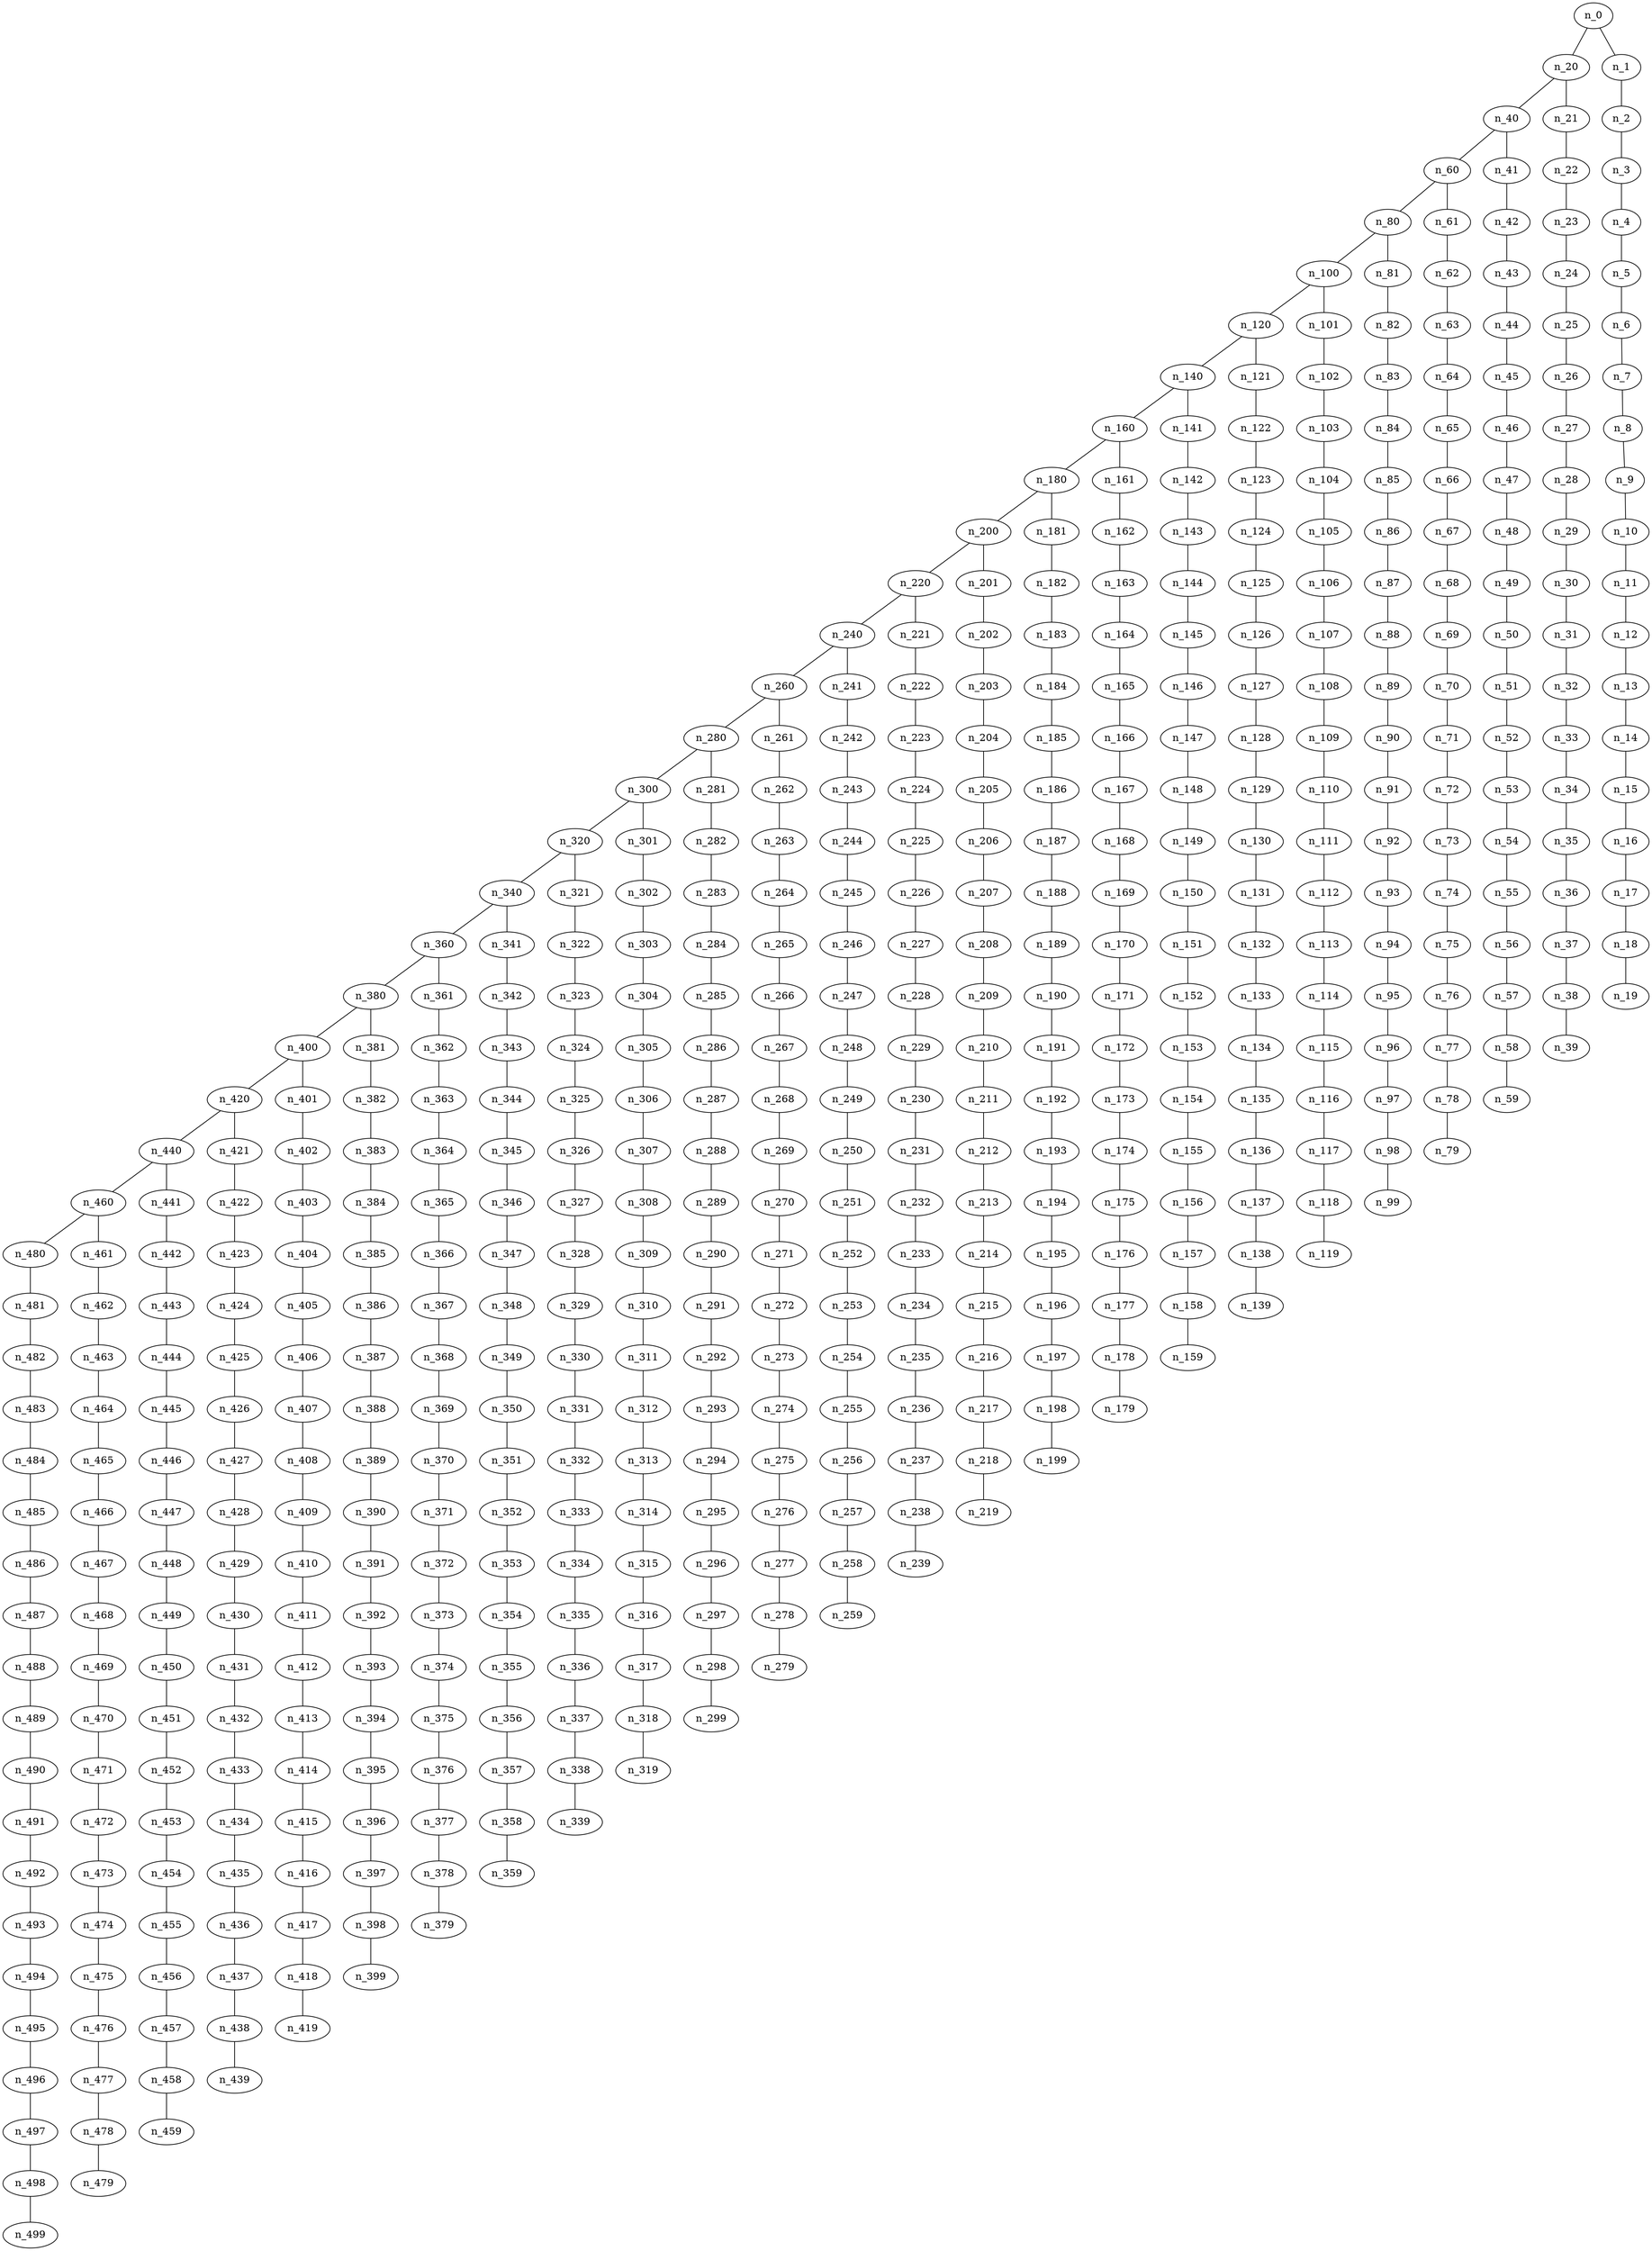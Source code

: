 graph grafoMalla_25_20_BFS  {
n_0;
n_20;
n_1;
n_40;
n_21;
n_2;
n_60;
n_41;
n_22;
n_3;
n_80;
n_61;
n_42;
n_23;
n_4;
n_100;
n_81;
n_62;
n_43;
n_24;
n_5;
n_120;
n_101;
n_82;
n_63;
n_44;
n_25;
n_6;
n_140;
n_121;
n_102;
n_83;
n_64;
n_45;
n_26;
n_7;
n_160;
n_141;
n_122;
n_103;
n_84;
n_65;
n_46;
n_27;
n_8;
n_180;
n_161;
n_142;
n_123;
n_104;
n_85;
n_66;
n_47;
n_28;
n_9;
n_200;
n_181;
n_162;
n_143;
n_124;
n_105;
n_86;
n_67;
n_48;
n_29;
n_10;
n_220;
n_201;
n_182;
n_163;
n_144;
n_125;
n_106;
n_87;
n_68;
n_49;
n_30;
n_11;
n_240;
n_221;
n_202;
n_183;
n_164;
n_145;
n_126;
n_107;
n_88;
n_69;
n_50;
n_31;
n_12;
n_260;
n_241;
n_222;
n_203;
n_184;
n_165;
n_146;
n_127;
n_108;
n_89;
n_70;
n_51;
n_32;
n_13;
n_280;
n_261;
n_242;
n_223;
n_204;
n_185;
n_166;
n_147;
n_128;
n_109;
n_90;
n_71;
n_52;
n_33;
n_14;
n_300;
n_281;
n_262;
n_243;
n_224;
n_205;
n_186;
n_167;
n_148;
n_129;
n_110;
n_91;
n_72;
n_53;
n_34;
n_15;
n_320;
n_301;
n_282;
n_263;
n_244;
n_225;
n_206;
n_187;
n_168;
n_149;
n_130;
n_111;
n_92;
n_73;
n_54;
n_35;
n_16;
n_340;
n_321;
n_302;
n_283;
n_264;
n_245;
n_226;
n_207;
n_188;
n_169;
n_150;
n_131;
n_112;
n_93;
n_74;
n_55;
n_36;
n_17;
n_360;
n_341;
n_322;
n_303;
n_284;
n_265;
n_246;
n_227;
n_208;
n_189;
n_170;
n_151;
n_132;
n_113;
n_94;
n_75;
n_56;
n_37;
n_18;
n_380;
n_361;
n_342;
n_323;
n_304;
n_285;
n_266;
n_247;
n_228;
n_209;
n_190;
n_171;
n_152;
n_133;
n_114;
n_95;
n_76;
n_57;
n_38;
n_19;
n_400;
n_381;
n_362;
n_343;
n_324;
n_305;
n_286;
n_267;
n_248;
n_229;
n_210;
n_191;
n_172;
n_153;
n_134;
n_115;
n_96;
n_77;
n_58;
n_39;
n_420;
n_401;
n_382;
n_363;
n_344;
n_325;
n_306;
n_287;
n_268;
n_249;
n_230;
n_211;
n_192;
n_173;
n_154;
n_135;
n_116;
n_97;
n_78;
n_59;
n_440;
n_421;
n_402;
n_383;
n_364;
n_345;
n_326;
n_307;
n_288;
n_269;
n_250;
n_231;
n_212;
n_193;
n_174;
n_155;
n_136;
n_117;
n_98;
n_79;
n_460;
n_441;
n_422;
n_403;
n_384;
n_365;
n_346;
n_327;
n_308;
n_289;
n_270;
n_251;
n_232;
n_213;
n_194;
n_175;
n_156;
n_137;
n_118;
n_99;
n_480;
n_461;
n_442;
n_423;
n_404;
n_385;
n_366;
n_347;
n_328;
n_309;
n_290;
n_271;
n_252;
n_233;
n_214;
n_195;
n_176;
n_157;
n_138;
n_119;
n_481;
n_462;
n_443;
n_424;
n_405;
n_386;
n_367;
n_348;
n_329;
n_310;
n_291;
n_272;
n_253;
n_234;
n_215;
n_196;
n_177;
n_158;
n_139;
n_482;
n_463;
n_444;
n_425;
n_406;
n_387;
n_368;
n_349;
n_330;
n_311;
n_292;
n_273;
n_254;
n_235;
n_216;
n_197;
n_178;
n_159;
n_483;
n_464;
n_445;
n_426;
n_407;
n_388;
n_369;
n_350;
n_331;
n_312;
n_293;
n_274;
n_255;
n_236;
n_217;
n_198;
n_179;
n_484;
n_465;
n_446;
n_427;
n_408;
n_389;
n_370;
n_351;
n_332;
n_313;
n_294;
n_275;
n_256;
n_237;
n_218;
n_199;
n_485;
n_466;
n_447;
n_428;
n_409;
n_390;
n_371;
n_352;
n_333;
n_314;
n_295;
n_276;
n_257;
n_238;
n_219;
n_486;
n_467;
n_448;
n_429;
n_410;
n_391;
n_372;
n_353;
n_334;
n_315;
n_296;
n_277;
n_258;
n_239;
n_487;
n_468;
n_449;
n_430;
n_411;
n_392;
n_373;
n_354;
n_335;
n_316;
n_297;
n_278;
n_259;
n_488;
n_469;
n_450;
n_431;
n_412;
n_393;
n_374;
n_355;
n_336;
n_317;
n_298;
n_279;
n_489;
n_470;
n_451;
n_432;
n_413;
n_394;
n_375;
n_356;
n_337;
n_318;
n_299;
n_490;
n_471;
n_452;
n_433;
n_414;
n_395;
n_376;
n_357;
n_338;
n_319;
n_491;
n_472;
n_453;
n_434;
n_415;
n_396;
n_377;
n_358;
n_339;
n_492;
n_473;
n_454;
n_435;
n_416;
n_397;
n_378;
n_359;
n_493;
n_474;
n_455;
n_436;
n_417;
n_398;
n_379;
n_494;
n_475;
n_456;
n_437;
n_418;
n_399;
n_495;
n_476;
n_457;
n_438;
n_419;
n_496;
n_477;
n_458;
n_439;
n_497;
n_478;
n_459;
n_498;
n_479;
n_499;
n_0 -- n_20;
n_0 -- n_1;
n_20 -- n_40;
n_20 -- n_21;
n_1 -- n_2;
n_40 -- n_60;
n_40 -- n_41;
n_21 -- n_22;
n_2 -- n_3;
n_60 -- n_80;
n_60 -- n_61;
n_41 -- n_42;
n_22 -- n_23;
n_3 -- n_4;
n_80 -- n_100;
n_80 -- n_81;
n_61 -- n_62;
n_42 -- n_43;
n_23 -- n_24;
n_4 -- n_5;
n_100 -- n_120;
n_100 -- n_101;
n_81 -- n_82;
n_62 -- n_63;
n_43 -- n_44;
n_24 -- n_25;
n_5 -- n_6;
n_120 -- n_140;
n_120 -- n_121;
n_101 -- n_102;
n_82 -- n_83;
n_63 -- n_64;
n_44 -- n_45;
n_25 -- n_26;
n_6 -- n_7;
n_140 -- n_160;
n_140 -- n_141;
n_121 -- n_122;
n_102 -- n_103;
n_83 -- n_84;
n_64 -- n_65;
n_45 -- n_46;
n_26 -- n_27;
n_7 -- n_8;
n_160 -- n_180;
n_160 -- n_161;
n_141 -- n_142;
n_122 -- n_123;
n_103 -- n_104;
n_84 -- n_85;
n_65 -- n_66;
n_46 -- n_47;
n_27 -- n_28;
n_8 -- n_9;
n_180 -- n_200;
n_180 -- n_181;
n_161 -- n_162;
n_142 -- n_143;
n_123 -- n_124;
n_104 -- n_105;
n_85 -- n_86;
n_66 -- n_67;
n_47 -- n_48;
n_28 -- n_29;
n_9 -- n_10;
n_200 -- n_220;
n_200 -- n_201;
n_181 -- n_182;
n_162 -- n_163;
n_143 -- n_144;
n_124 -- n_125;
n_105 -- n_106;
n_86 -- n_87;
n_67 -- n_68;
n_48 -- n_49;
n_29 -- n_30;
n_10 -- n_11;
n_220 -- n_240;
n_220 -- n_221;
n_201 -- n_202;
n_182 -- n_183;
n_163 -- n_164;
n_144 -- n_145;
n_125 -- n_126;
n_106 -- n_107;
n_87 -- n_88;
n_68 -- n_69;
n_49 -- n_50;
n_30 -- n_31;
n_11 -- n_12;
n_240 -- n_260;
n_240 -- n_241;
n_221 -- n_222;
n_202 -- n_203;
n_183 -- n_184;
n_164 -- n_165;
n_145 -- n_146;
n_126 -- n_127;
n_107 -- n_108;
n_88 -- n_89;
n_69 -- n_70;
n_50 -- n_51;
n_31 -- n_32;
n_12 -- n_13;
n_260 -- n_280;
n_260 -- n_261;
n_241 -- n_242;
n_222 -- n_223;
n_203 -- n_204;
n_184 -- n_185;
n_165 -- n_166;
n_146 -- n_147;
n_127 -- n_128;
n_108 -- n_109;
n_89 -- n_90;
n_70 -- n_71;
n_51 -- n_52;
n_32 -- n_33;
n_13 -- n_14;
n_280 -- n_300;
n_280 -- n_281;
n_261 -- n_262;
n_242 -- n_243;
n_223 -- n_224;
n_204 -- n_205;
n_185 -- n_186;
n_166 -- n_167;
n_147 -- n_148;
n_128 -- n_129;
n_109 -- n_110;
n_90 -- n_91;
n_71 -- n_72;
n_52 -- n_53;
n_33 -- n_34;
n_14 -- n_15;
n_300 -- n_320;
n_300 -- n_301;
n_281 -- n_282;
n_262 -- n_263;
n_243 -- n_244;
n_224 -- n_225;
n_205 -- n_206;
n_186 -- n_187;
n_167 -- n_168;
n_148 -- n_149;
n_129 -- n_130;
n_110 -- n_111;
n_91 -- n_92;
n_72 -- n_73;
n_53 -- n_54;
n_34 -- n_35;
n_15 -- n_16;
n_320 -- n_340;
n_320 -- n_321;
n_301 -- n_302;
n_282 -- n_283;
n_263 -- n_264;
n_244 -- n_245;
n_225 -- n_226;
n_206 -- n_207;
n_187 -- n_188;
n_168 -- n_169;
n_149 -- n_150;
n_130 -- n_131;
n_111 -- n_112;
n_92 -- n_93;
n_73 -- n_74;
n_54 -- n_55;
n_35 -- n_36;
n_16 -- n_17;
n_340 -- n_360;
n_340 -- n_341;
n_321 -- n_322;
n_302 -- n_303;
n_283 -- n_284;
n_264 -- n_265;
n_245 -- n_246;
n_226 -- n_227;
n_207 -- n_208;
n_188 -- n_189;
n_169 -- n_170;
n_150 -- n_151;
n_131 -- n_132;
n_112 -- n_113;
n_93 -- n_94;
n_74 -- n_75;
n_55 -- n_56;
n_36 -- n_37;
n_17 -- n_18;
n_360 -- n_380;
n_360 -- n_361;
n_341 -- n_342;
n_322 -- n_323;
n_303 -- n_304;
n_284 -- n_285;
n_265 -- n_266;
n_246 -- n_247;
n_227 -- n_228;
n_208 -- n_209;
n_189 -- n_190;
n_170 -- n_171;
n_151 -- n_152;
n_132 -- n_133;
n_113 -- n_114;
n_94 -- n_95;
n_75 -- n_76;
n_56 -- n_57;
n_37 -- n_38;
n_18 -- n_19;
n_380 -- n_400;
n_380 -- n_381;
n_361 -- n_362;
n_342 -- n_343;
n_323 -- n_324;
n_304 -- n_305;
n_285 -- n_286;
n_266 -- n_267;
n_247 -- n_248;
n_228 -- n_229;
n_209 -- n_210;
n_190 -- n_191;
n_171 -- n_172;
n_152 -- n_153;
n_133 -- n_134;
n_114 -- n_115;
n_95 -- n_96;
n_76 -- n_77;
n_57 -- n_58;
n_38 -- n_39;
n_400 -- n_420;
n_400 -- n_401;
n_381 -- n_382;
n_362 -- n_363;
n_343 -- n_344;
n_324 -- n_325;
n_305 -- n_306;
n_286 -- n_287;
n_267 -- n_268;
n_248 -- n_249;
n_229 -- n_230;
n_210 -- n_211;
n_191 -- n_192;
n_172 -- n_173;
n_153 -- n_154;
n_134 -- n_135;
n_115 -- n_116;
n_96 -- n_97;
n_77 -- n_78;
n_58 -- n_59;
n_420 -- n_440;
n_420 -- n_421;
n_401 -- n_402;
n_382 -- n_383;
n_363 -- n_364;
n_344 -- n_345;
n_325 -- n_326;
n_306 -- n_307;
n_287 -- n_288;
n_268 -- n_269;
n_249 -- n_250;
n_230 -- n_231;
n_211 -- n_212;
n_192 -- n_193;
n_173 -- n_174;
n_154 -- n_155;
n_135 -- n_136;
n_116 -- n_117;
n_97 -- n_98;
n_78 -- n_79;
n_440 -- n_460;
n_440 -- n_441;
n_421 -- n_422;
n_402 -- n_403;
n_383 -- n_384;
n_364 -- n_365;
n_345 -- n_346;
n_326 -- n_327;
n_307 -- n_308;
n_288 -- n_289;
n_269 -- n_270;
n_250 -- n_251;
n_231 -- n_232;
n_212 -- n_213;
n_193 -- n_194;
n_174 -- n_175;
n_155 -- n_156;
n_136 -- n_137;
n_117 -- n_118;
n_98 -- n_99;
n_460 -- n_480;
n_460 -- n_461;
n_441 -- n_442;
n_422 -- n_423;
n_403 -- n_404;
n_384 -- n_385;
n_365 -- n_366;
n_346 -- n_347;
n_327 -- n_328;
n_308 -- n_309;
n_289 -- n_290;
n_270 -- n_271;
n_251 -- n_252;
n_232 -- n_233;
n_213 -- n_214;
n_194 -- n_195;
n_175 -- n_176;
n_156 -- n_157;
n_137 -- n_138;
n_118 -- n_119;
n_480 -- n_481;
n_461 -- n_462;
n_442 -- n_443;
n_423 -- n_424;
n_404 -- n_405;
n_385 -- n_386;
n_366 -- n_367;
n_347 -- n_348;
n_328 -- n_329;
n_309 -- n_310;
n_290 -- n_291;
n_271 -- n_272;
n_252 -- n_253;
n_233 -- n_234;
n_214 -- n_215;
n_195 -- n_196;
n_176 -- n_177;
n_157 -- n_158;
n_138 -- n_139;
n_481 -- n_482;
n_462 -- n_463;
n_443 -- n_444;
n_424 -- n_425;
n_405 -- n_406;
n_386 -- n_387;
n_367 -- n_368;
n_348 -- n_349;
n_329 -- n_330;
n_310 -- n_311;
n_291 -- n_292;
n_272 -- n_273;
n_253 -- n_254;
n_234 -- n_235;
n_215 -- n_216;
n_196 -- n_197;
n_177 -- n_178;
n_158 -- n_159;
n_482 -- n_483;
n_463 -- n_464;
n_444 -- n_445;
n_425 -- n_426;
n_406 -- n_407;
n_387 -- n_388;
n_368 -- n_369;
n_349 -- n_350;
n_330 -- n_331;
n_311 -- n_312;
n_292 -- n_293;
n_273 -- n_274;
n_254 -- n_255;
n_235 -- n_236;
n_216 -- n_217;
n_197 -- n_198;
n_178 -- n_179;
n_483 -- n_484;
n_464 -- n_465;
n_445 -- n_446;
n_426 -- n_427;
n_407 -- n_408;
n_388 -- n_389;
n_369 -- n_370;
n_350 -- n_351;
n_331 -- n_332;
n_312 -- n_313;
n_293 -- n_294;
n_274 -- n_275;
n_255 -- n_256;
n_236 -- n_237;
n_217 -- n_218;
n_198 -- n_199;
n_484 -- n_485;
n_465 -- n_466;
n_446 -- n_447;
n_427 -- n_428;
n_408 -- n_409;
n_389 -- n_390;
n_370 -- n_371;
n_351 -- n_352;
n_332 -- n_333;
n_313 -- n_314;
n_294 -- n_295;
n_275 -- n_276;
n_256 -- n_257;
n_237 -- n_238;
n_218 -- n_219;
n_485 -- n_486;
n_466 -- n_467;
n_447 -- n_448;
n_428 -- n_429;
n_409 -- n_410;
n_390 -- n_391;
n_371 -- n_372;
n_352 -- n_353;
n_333 -- n_334;
n_314 -- n_315;
n_295 -- n_296;
n_276 -- n_277;
n_257 -- n_258;
n_238 -- n_239;
n_486 -- n_487;
n_467 -- n_468;
n_448 -- n_449;
n_429 -- n_430;
n_410 -- n_411;
n_391 -- n_392;
n_372 -- n_373;
n_353 -- n_354;
n_334 -- n_335;
n_315 -- n_316;
n_296 -- n_297;
n_277 -- n_278;
n_258 -- n_259;
n_487 -- n_488;
n_468 -- n_469;
n_449 -- n_450;
n_430 -- n_431;
n_411 -- n_412;
n_392 -- n_393;
n_373 -- n_374;
n_354 -- n_355;
n_335 -- n_336;
n_316 -- n_317;
n_297 -- n_298;
n_278 -- n_279;
n_488 -- n_489;
n_469 -- n_470;
n_450 -- n_451;
n_431 -- n_432;
n_412 -- n_413;
n_393 -- n_394;
n_374 -- n_375;
n_355 -- n_356;
n_336 -- n_337;
n_317 -- n_318;
n_298 -- n_299;
n_489 -- n_490;
n_470 -- n_471;
n_451 -- n_452;
n_432 -- n_433;
n_413 -- n_414;
n_394 -- n_395;
n_375 -- n_376;
n_356 -- n_357;
n_337 -- n_338;
n_318 -- n_319;
n_490 -- n_491;
n_471 -- n_472;
n_452 -- n_453;
n_433 -- n_434;
n_414 -- n_415;
n_395 -- n_396;
n_376 -- n_377;
n_357 -- n_358;
n_338 -- n_339;
n_491 -- n_492;
n_472 -- n_473;
n_453 -- n_454;
n_434 -- n_435;
n_415 -- n_416;
n_396 -- n_397;
n_377 -- n_378;
n_358 -- n_359;
n_492 -- n_493;
n_473 -- n_474;
n_454 -- n_455;
n_435 -- n_436;
n_416 -- n_417;
n_397 -- n_398;
n_378 -- n_379;
n_493 -- n_494;
n_474 -- n_475;
n_455 -- n_456;
n_436 -- n_437;
n_417 -- n_418;
n_398 -- n_399;
n_494 -- n_495;
n_475 -- n_476;
n_456 -- n_457;
n_437 -- n_438;
n_418 -- n_419;
n_495 -- n_496;
n_476 -- n_477;
n_457 -- n_458;
n_438 -- n_439;
n_496 -- n_497;
n_477 -- n_478;
n_458 -- n_459;
n_497 -- n_498;
n_478 -- n_479;
n_498 -- n_499;
}